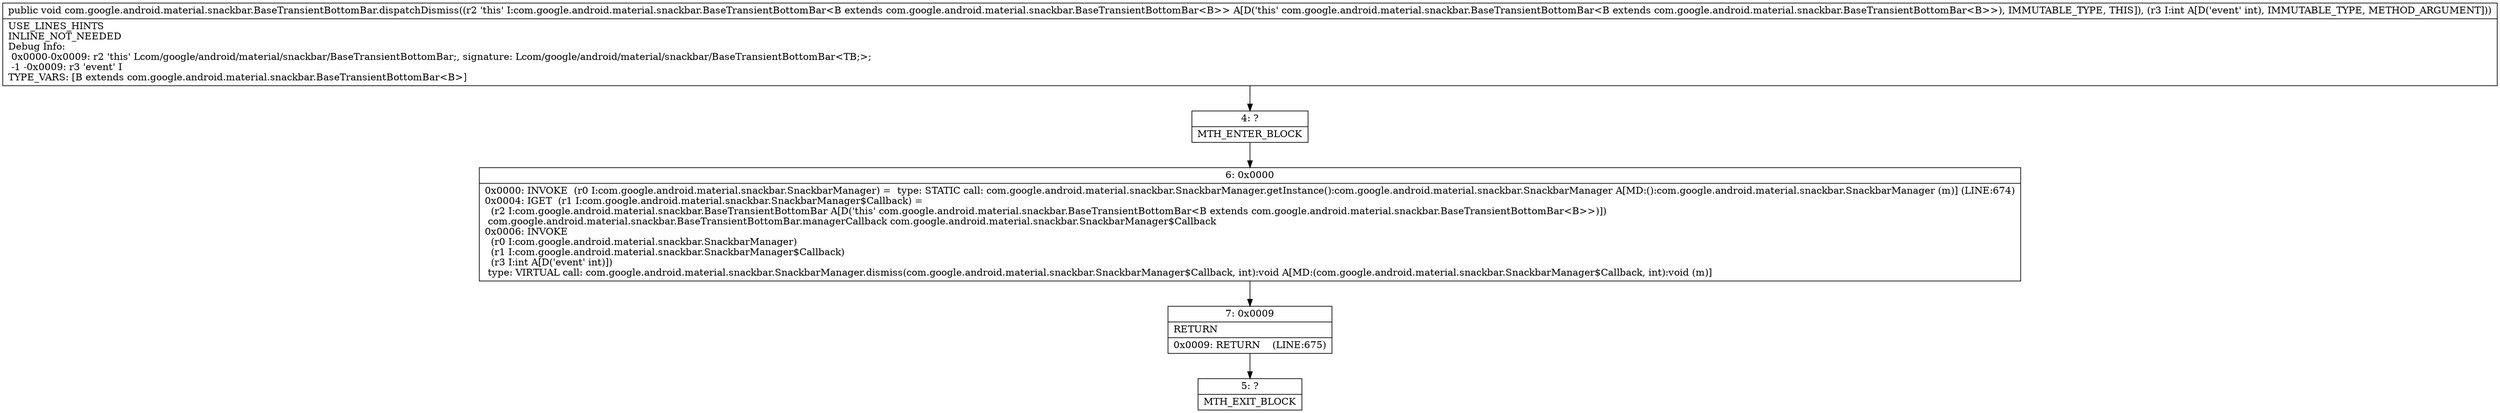 digraph "CFG forcom.google.android.material.snackbar.BaseTransientBottomBar.dispatchDismiss(I)V" {
Node_4 [shape=record,label="{4\:\ ?|MTH_ENTER_BLOCK\l}"];
Node_6 [shape=record,label="{6\:\ 0x0000|0x0000: INVOKE  (r0 I:com.google.android.material.snackbar.SnackbarManager) =  type: STATIC call: com.google.android.material.snackbar.SnackbarManager.getInstance():com.google.android.material.snackbar.SnackbarManager A[MD:():com.google.android.material.snackbar.SnackbarManager (m)] (LINE:674)\l0x0004: IGET  (r1 I:com.google.android.material.snackbar.SnackbarManager$Callback) = \l  (r2 I:com.google.android.material.snackbar.BaseTransientBottomBar A[D('this' com.google.android.material.snackbar.BaseTransientBottomBar\<B extends com.google.android.material.snackbar.BaseTransientBottomBar\<B\>\>)])\l com.google.android.material.snackbar.BaseTransientBottomBar.managerCallback com.google.android.material.snackbar.SnackbarManager$Callback \l0x0006: INVOKE  \l  (r0 I:com.google.android.material.snackbar.SnackbarManager)\l  (r1 I:com.google.android.material.snackbar.SnackbarManager$Callback)\l  (r3 I:int A[D('event' int)])\l type: VIRTUAL call: com.google.android.material.snackbar.SnackbarManager.dismiss(com.google.android.material.snackbar.SnackbarManager$Callback, int):void A[MD:(com.google.android.material.snackbar.SnackbarManager$Callback, int):void (m)]\l}"];
Node_7 [shape=record,label="{7\:\ 0x0009|RETURN\l|0x0009: RETURN    (LINE:675)\l}"];
Node_5 [shape=record,label="{5\:\ ?|MTH_EXIT_BLOCK\l}"];
MethodNode[shape=record,label="{public void com.google.android.material.snackbar.BaseTransientBottomBar.dispatchDismiss((r2 'this' I:com.google.android.material.snackbar.BaseTransientBottomBar\<B extends com.google.android.material.snackbar.BaseTransientBottomBar\<B\>\> A[D('this' com.google.android.material.snackbar.BaseTransientBottomBar\<B extends com.google.android.material.snackbar.BaseTransientBottomBar\<B\>\>), IMMUTABLE_TYPE, THIS]), (r3 I:int A[D('event' int), IMMUTABLE_TYPE, METHOD_ARGUMENT]))  | USE_LINES_HINTS\lINLINE_NOT_NEEDED\lDebug Info:\l  0x0000\-0x0009: r2 'this' Lcom\/google\/android\/material\/snackbar\/BaseTransientBottomBar;, signature: Lcom\/google\/android\/material\/snackbar\/BaseTransientBottomBar\<TB;\>;\l  \-1 \-0x0009: r3 'event' I\lTYPE_VARS: [B extends com.google.android.material.snackbar.BaseTransientBottomBar\<B\>]\l}"];
MethodNode -> Node_4;Node_4 -> Node_6;
Node_6 -> Node_7;
Node_7 -> Node_5;
}

